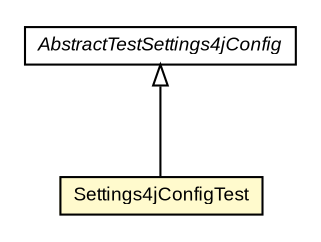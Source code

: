 #!/usr/local/bin/dot
#
# Class diagram 
# Generated by UMLGraph version R5_6-24-gf6e263 (http://www.umlgraph.org/)
#

digraph G {
	edge [fontname="arial",fontsize=10,labelfontname="arial",labelfontsize=10];
	node [fontname="arial",fontsize=10,shape=plaintext];
	nodesep=0.25;
	ranksep=0.5;
	// org.settings4j.config.Settings4jConfigTest
	c1269 [label=<<table title="org.settings4j.config.Settings4jConfigTest" border="0" cellborder="1" cellspacing="0" cellpadding="2" port="p" bgcolor="lemonChiffon" href="./Settings4jConfigTest.html">
		<tr><td><table border="0" cellspacing="0" cellpadding="1">
<tr><td align="center" balign="center"> Settings4jConfigTest </td></tr>
		</table></td></tr>
		</table>>, URL="./Settings4jConfigTest.html", fontname="arial", fontcolor="black", fontsize=9.0];
	// org.settings4j.config.AbstractTestSettings4jConfig
	c1271 [label=<<table title="org.settings4j.config.AbstractTestSettings4jConfig" border="0" cellborder="1" cellspacing="0" cellpadding="2" port="p" href="./AbstractTestSettings4jConfig.html">
		<tr><td><table border="0" cellspacing="0" cellpadding="1">
<tr><td align="center" balign="center"><font face="arial italic"> AbstractTestSettings4jConfig </font></td></tr>
		</table></td></tr>
		</table>>, URL="./AbstractTestSettings4jConfig.html", fontname="arial", fontcolor="black", fontsize=9.0];
	//org.settings4j.config.Settings4jConfigTest extends org.settings4j.config.AbstractTestSettings4jConfig
	c1271:p -> c1269:p [dir=back,arrowtail=empty];
}

